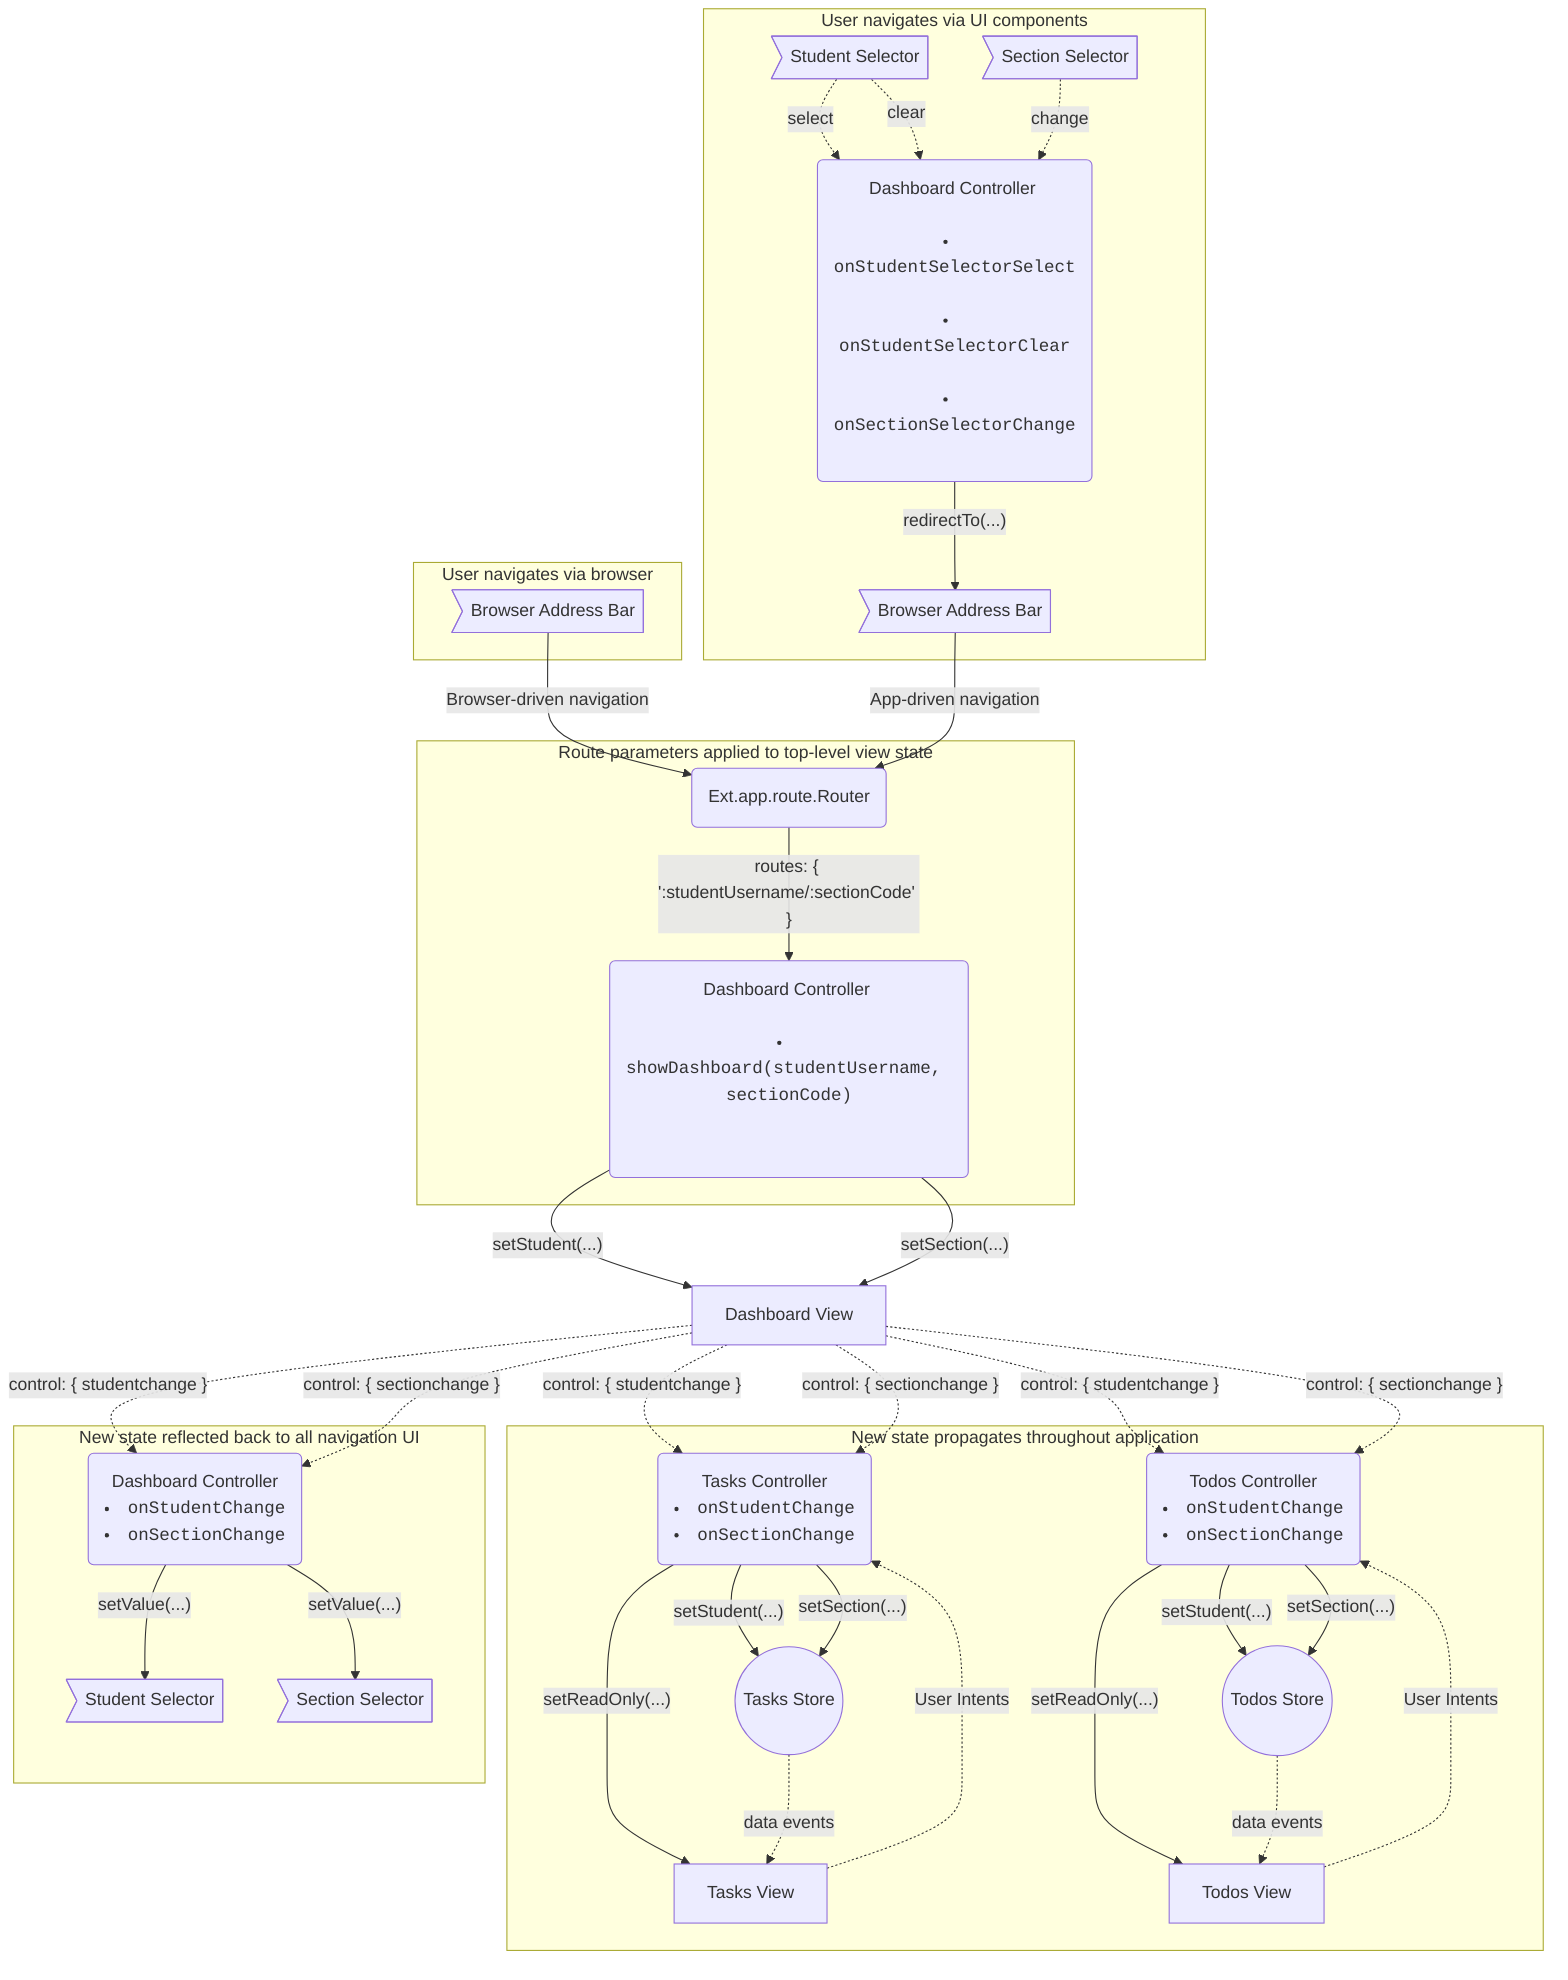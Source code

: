 graph TD
    VIEW_MAIN[Dashboard View]

    NAV_USER_HASH --> |Browser-driven navigation| ROUTER
    NAV_ROUTER_HASH --> |App-driven navigation| ROUTER

    CTRL_DASH_ROUTER --> |"setStudent(...)"| VIEW_MAIN
    CTRL_DASH_ROUTER --> |"setSection(...)"| VIEW_MAIN

    VIEW_MAIN -.-> |"control: { studentchange }"| CTRL_DASH_CHANGE
    VIEW_MAIN -.-> |"control: { sectionchange }"| CTRL_DASH_CHANGE
    VIEW_MAIN -.-> |"control: { studentchange }"| CTRL_TASKS
    VIEW_MAIN -.-> |"control: { sectionchange }"| CTRL_TASKS
    VIEW_MAIN -.-> |"control: { studentchange }"| CTRL_TODOS
    VIEW_MAIN -.-> |"control: { sectionchange }"| CTRL_TODOS


    subgraph User navigates via browser
        NAV_USER_HASH>Browser Address Bar]
    end

    subgraph User navigates via UI components
        NAV_STUDENT_IN>Student Selector]
        NAV_SECTION_IN>Section Selector]
        CTRL_MAIN_NAV("Dashboard Controller <code>
 <li>onStudentSelectorSelect</li> <li>onStudentSelectorClear</li> <li>onSectionSelectorChange</li> </code>")

        NAV_STUDENT_IN -.-> |select| CTRL_MAIN_NAV
        NAV_STUDENT_IN -.-> |clear| CTRL_MAIN_NAV
        NAV_SECTION_IN -.-> |change| CTRL_MAIN_NAV

        CTRL_MAIN_NAV --> |"redirectTo(...)"| NAV_ROUTER_HASH
    end

    subgraph Route parameters applied to top-level view state
        NAV_ROUTER_HASH>Browser Address Bar]
        ROUTER(Ext.app.route.Router)
        CTRL_DASH_ROUTER("Dashboard Controller <code>
 <li>showDashboard(studentUsername, sectionCode)</li>
 </code>")

        ROUTER --> |"routes: { ':studentUsername/:sectionCode' }"| CTRL_DASH_ROUTER
    end

    subgraph New state propagates throughout application
        CTRL_TASKS("Tasks Controller <code>
 <li>onStudentChange</li> <li>onSectionChange</li> </code>")
        CTRL_TODOS("Todos Controller <code> <li>onStudentChange</li> <li>onSectionChange</li> </code>")
        STORE_TASKS((Tasks Store))
        STORE_TODOS((Todos Store))
        VIEW_TASKS[Tasks View]
        VIEW_TODOS[Todos View]

        CTRL_TASKS --> |"setReadOnly(...)"| VIEW_TASKS
        CTRL_TASKS --> |"setStudent(...)"| STORE_TASKS
        CTRL_TASKS --> |"setSection(...)"| STORE_TASKS

        CTRL_TODOS --> |"setReadOnly(...)"| VIEW_TODOS
        CTRL_TODOS --> |"setStudent(...)"| STORE_TODOS
        CTRL_TODOS --> |"setSection(...)"| STORE_TODOS

        STORE_TASKS -.-> |data events| VIEW_TASKS
        STORE_TODOS -.-> |data events| VIEW_TODOS

        VIEW_TASKS -.-> |User Intents| CTRL_TASKS
        VIEW_TODOS -.-> |User Intents| CTRL_TODOS
    end

    subgraph New state reflected back to all navigation UI
        CTRL_DASH_CHANGE("Dashboard Controller <code><li>onStudentChange</li> <li>onSectionChange</li> </code>")
        NAV_STUDENT_OUT>Student Selector]
        NAV_SECTION_OUT>Section Selector]

        CTRL_DASH_CHANGE --> |"setValue(...)"| NAV_STUDENT_OUT
        CTRL_DASH_CHANGE --> |"setValue(...)"| NAV_SECTION_OUT
    end